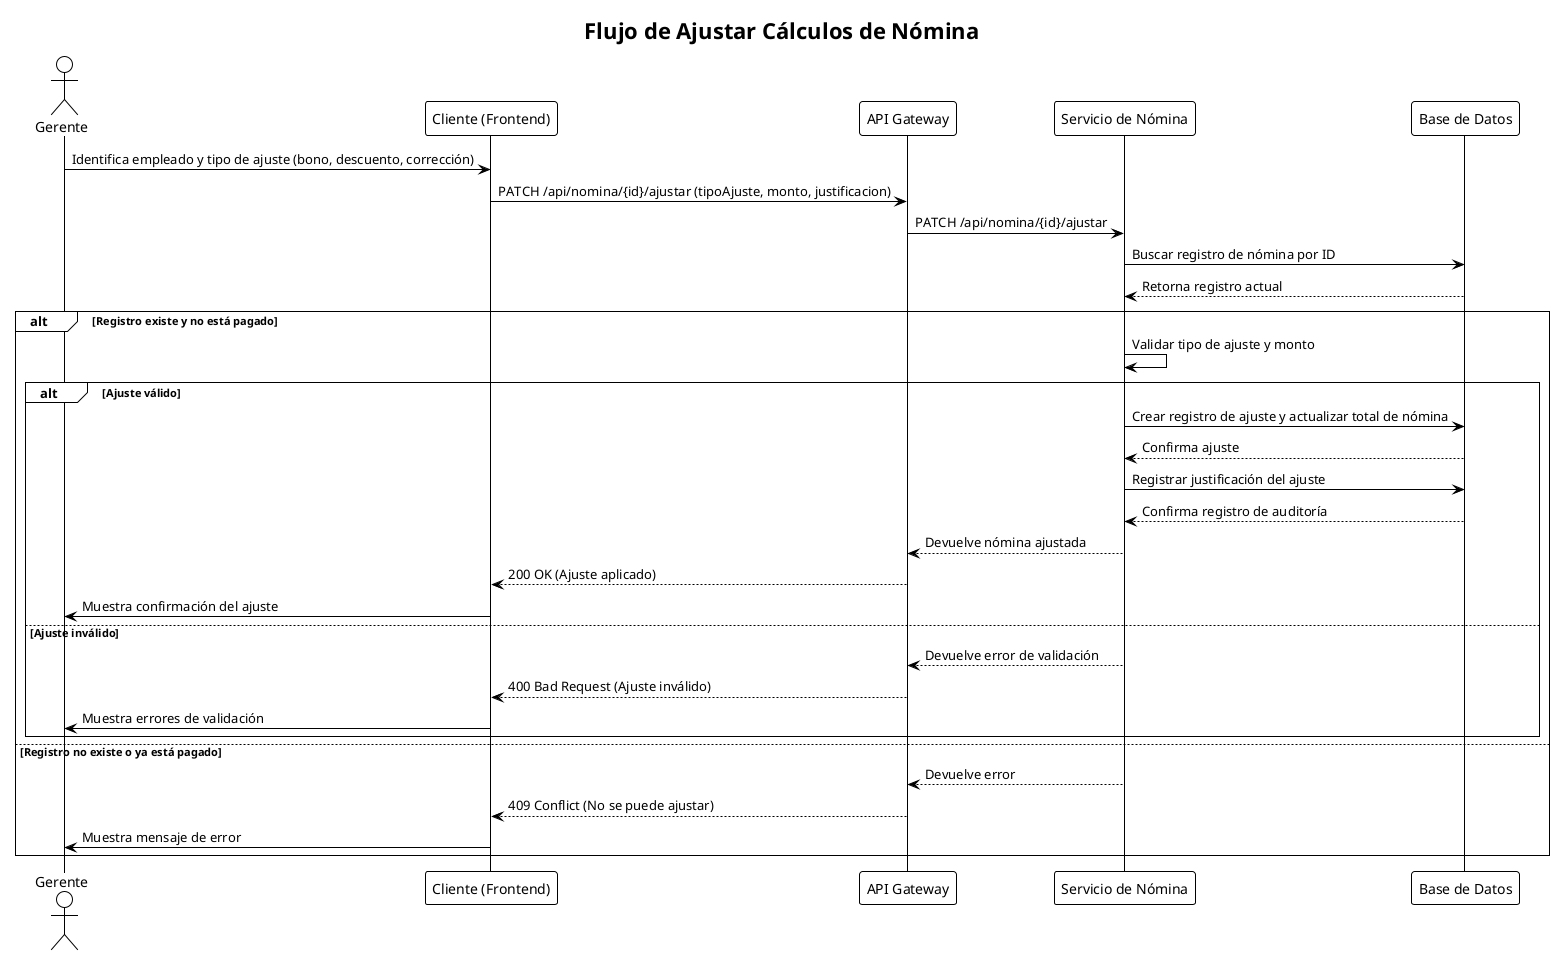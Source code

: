 @startuml sequence_ajustar_nomina
!theme plain

title "Flujo de Ajustar Cálculos de Nómina"

actor Gerente
participant "Cliente (Frontend)" as Cliente
participant "API Gateway" as Gateway
participant "Servicio de Nómina" as NominaService
participant "Base de Datos" as DB

Gerente -> Cliente: Identifica empleado y tipo de ajuste (bono, descuento, corrección)
Cliente -> Gateway: PATCH /api/nomina/{id}/ajustar (tipoAjuste, monto, justificacion)
Gateway -> NominaService: PATCH /api/nomina/{id}/ajustar

NominaService -> DB: Buscar registro de nómina por ID
DB --> NominaService: Retorna registro actual

alt Registro existe y no está pagado
    NominaService -> NominaService: Validar tipo de ajuste y monto
    alt Ajuste válido
        NominaService -> DB: Crear registro de ajuste y actualizar total de nómina
        DB --> NominaService: Confirma ajuste
        NominaService -> DB: Registrar justificación del ajuste
        DB --> NominaService: Confirma registro de auditoría
        NominaService --> Gateway: Devuelve nómina ajustada
        Gateway --> Cliente: 200 OK (Ajuste aplicado)
        Cliente -> Gerente: Muestra confirmación del ajuste
    else Ajuste inválido
        NominaService --> Gateway: Devuelve error de validación
        Gateway --> Cliente: 400 Bad Request (Ajuste inválido)
        Cliente -> Gerente: Muestra errores de validación
    end
else Registro no existe o ya está pagado
    NominaService --> Gateway: Devuelve error
    Gateway --> Cliente: 409 Conflict (No se puede ajustar)
    Cliente -> Gerente: Muestra mensaje de error
end

@enduml
